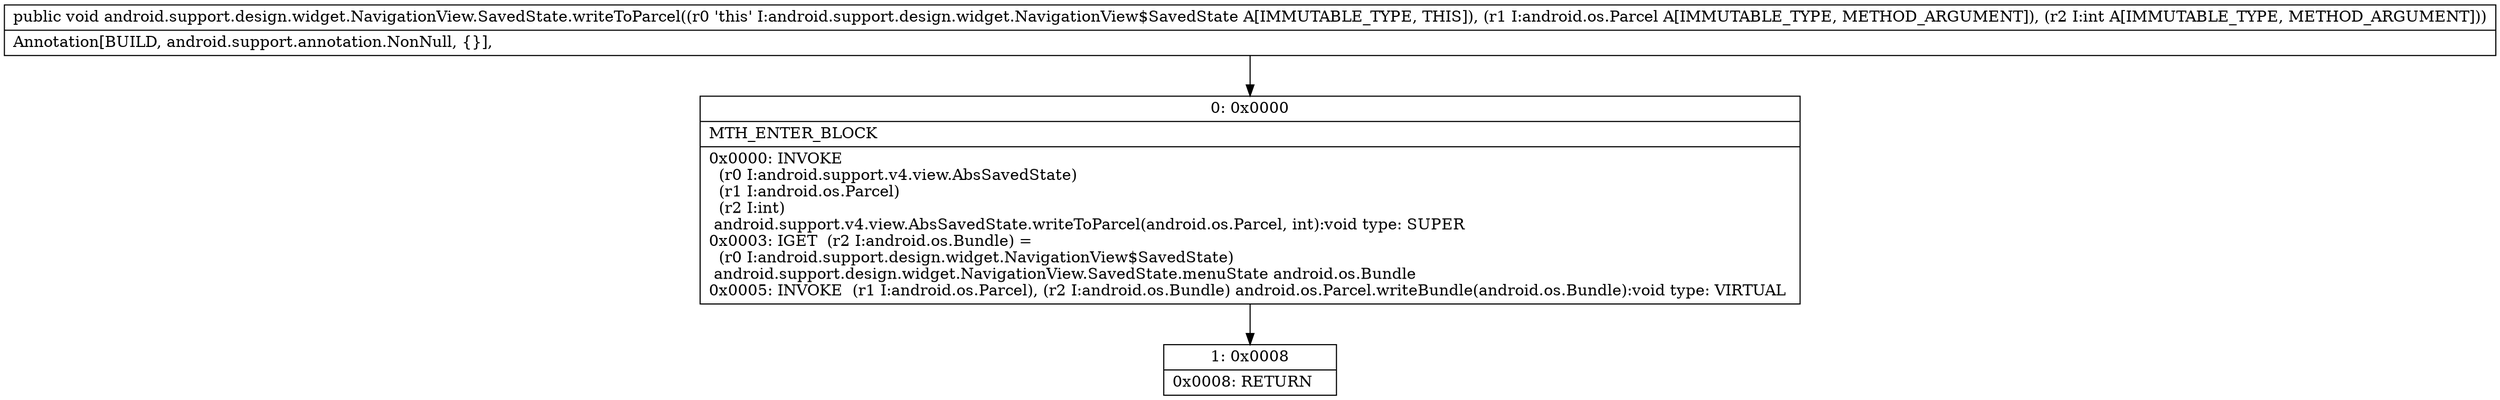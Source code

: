 digraph "CFG forandroid.support.design.widget.NavigationView.SavedState.writeToParcel(Landroid\/os\/Parcel;I)V" {
Node_0 [shape=record,label="{0\:\ 0x0000|MTH_ENTER_BLOCK\l|0x0000: INVOKE  \l  (r0 I:android.support.v4.view.AbsSavedState)\l  (r1 I:android.os.Parcel)\l  (r2 I:int)\l android.support.v4.view.AbsSavedState.writeToParcel(android.os.Parcel, int):void type: SUPER \l0x0003: IGET  (r2 I:android.os.Bundle) = \l  (r0 I:android.support.design.widget.NavigationView$SavedState)\l android.support.design.widget.NavigationView.SavedState.menuState android.os.Bundle \l0x0005: INVOKE  (r1 I:android.os.Parcel), (r2 I:android.os.Bundle) android.os.Parcel.writeBundle(android.os.Bundle):void type: VIRTUAL \l}"];
Node_1 [shape=record,label="{1\:\ 0x0008|0x0008: RETURN   \l}"];
MethodNode[shape=record,label="{public void android.support.design.widget.NavigationView.SavedState.writeToParcel((r0 'this' I:android.support.design.widget.NavigationView$SavedState A[IMMUTABLE_TYPE, THIS]), (r1 I:android.os.Parcel A[IMMUTABLE_TYPE, METHOD_ARGUMENT]), (r2 I:int A[IMMUTABLE_TYPE, METHOD_ARGUMENT]))  | Annotation[BUILD, android.support.annotation.NonNull, \{\}], \l}"];
MethodNode -> Node_0;
Node_0 -> Node_1;
}

